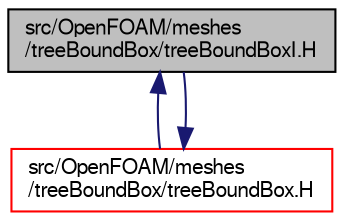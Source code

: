 digraph "src/OpenFOAM/meshes/treeBoundBox/treeBoundBoxI.H"
{
  bgcolor="transparent";
  edge [fontname="FreeSans",fontsize="10",labelfontname="FreeSans",labelfontsize="10"];
  node [fontname="FreeSans",fontsize="10",shape=record];
  Node149 [label="src/OpenFOAM/meshes\l/treeBoundBox/treeBoundBoxI.H",height=0.2,width=0.4,color="black", fillcolor="grey75", style="filled", fontcolor="black"];
  Node149 -> Node150 [dir="back",color="midnightblue",fontsize="10",style="solid",fontname="FreeSans"];
  Node150 [label="src/OpenFOAM/meshes\l/treeBoundBox/treeBoundBox.H",height=0.2,width=0.4,color="red",URL="$a12128.html"];
  Node150 -> Node149 [dir="back",color="midnightblue",fontsize="10",style="solid",fontname="FreeSans"];
}
